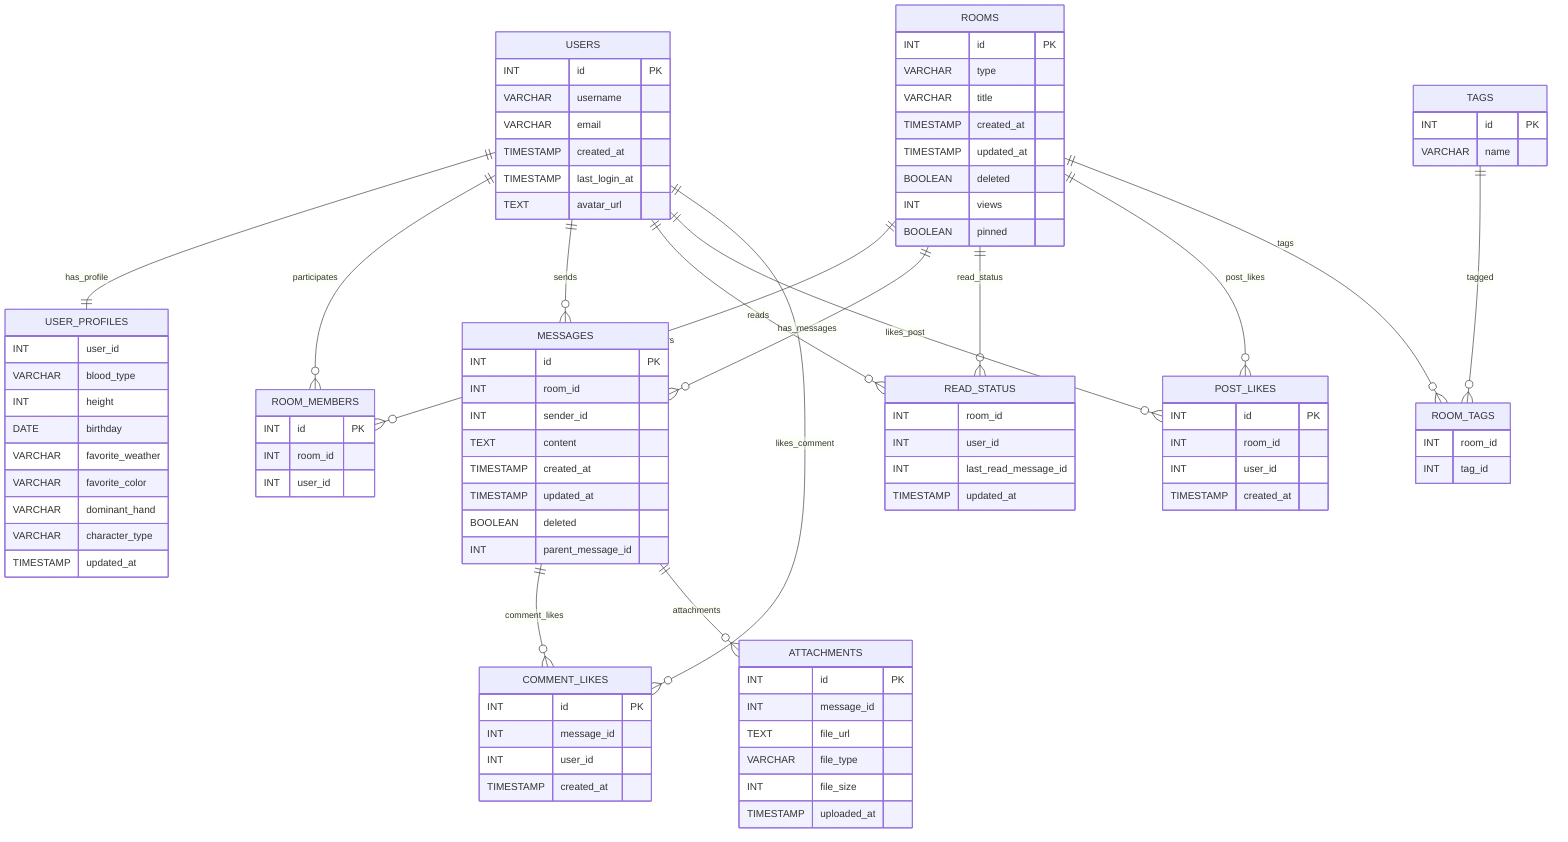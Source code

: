 erDiagram
  USERS {
    INT id PK
    VARCHAR username
    VARCHAR email
    TIMESTAMP created_at
    TIMESTAMP last_login_at
    TEXT avatar_url
  }

  USER_PROFILES {
    INT user_id
    VARCHAR blood_type
    INT height
    DATE birthday
    VARCHAR favorite_weather
    VARCHAR favorite_color
    VARCHAR dominant_hand
    VARCHAR character_type
    TIMESTAMP updated_at
  }

  ROOMS {
    INT id PK
    VARCHAR type
    VARCHAR title
    TIMESTAMP created_at
    TIMESTAMP updated_at
    BOOLEAN deleted
    INT views
    BOOLEAN pinned
  }

  ROOM_MEMBERS {
    INT id PK
    INT room_id
    INT user_id
  }

  MESSAGES {
    INT id PK
    INT room_id
    INT sender_id
    TEXT content
    TIMESTAMP created_at
    TIMESTAMP updated_at
    BOOLEAN deleted
    INT parent_message_id
  }

  READ_STATUS {
    INT room_id
    INT user_id
    INT last_read_message_id
    TIMESTAMP updated_at
  }

  POST_LIKES {
    INT id PK
    INT room_id
    INT user_id
    TIMESTAMP created_at
  }

  COMMENT_LIKES {
    INT id PK
    INT message_id
    INT user_id
    TIMESTAMP created_at
  }

  TAGS {
    INT id PK
    VARCHAR name
  }

  ROOM_TAGS {
    INT room_id
    INT tag_id
  }

  ATTACHMENTS {
    INT id PK
    INT message_id
    TEXT file_url
    VARCHAR file_type
    INT file_size
    TIMESTAMP uploaded_at
  }

  USERS ||--|| USER_PROFILES : has_profile
  USERS ||--o{ ROOM_MEMBERS : participates
  ROOMS ||--o{ ROOM_MEMBERS : has_members
  ROOMS ||--o{ MESSAGES : has_messages
  USERS ||--o{ MESSAGES : sends
  USERS ||--o{ READ_STATUS : reads
  ROOMS ||--o{ READ_STATUS : read_status
  USERS ||--o{ POST_LIKES : likes_post
  ROOMS ||--o{ POST_LIKES : post_likes
  USERS ||--o{ COMMENT_LIKES : likes_comment
  MESSAGES ||--o{ COMMENT_LIKES : comment_likes
  TAGS ||--o{ ROOM_TAGS : tagged
  ROOMS ||--o{ ROOM_TAGS : tags
  MESSAGES ||--o{ ATTACHMENTS : attachments